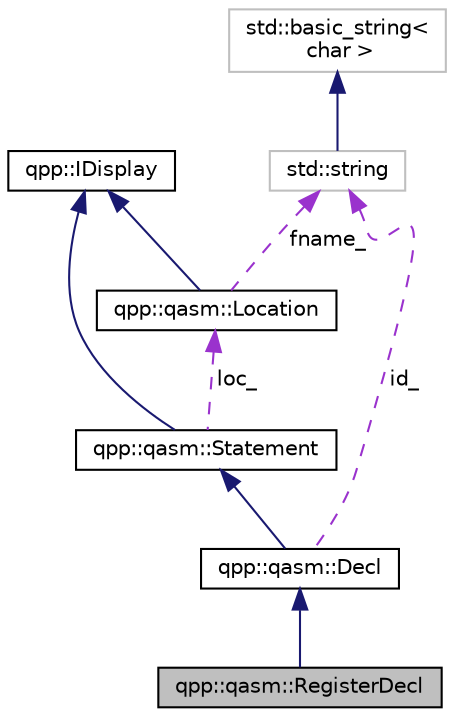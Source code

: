 digraph "qpp::qasm::RegisterDecl"
{
  edge [fontname="Helvetica",fontsize="10",labelfontname="Helvetica",labelfontsize="10"];
  node [fontname="Helvetica",fontsize="10",shape=record];
  Node4 [label="qpp::qasm::RegisterDecl",height=0.2,width=0.4,color="black", fillcolor="grey75", style="filled", fontcolor="black"];
  Node5 -> Node4 [dir="back",color="midnightblue",fontsize="10",style="solid",fontname="Helvetica"];
  Node5 [label="qpp::qasm::Decl",height=0.2,width=0.4,color="black", fillcolor="white", style="filled",URL="$classqpp_1_1qasm_1_1_decl.html",tooltip="Base class for openQASM declarations. "];
  Node6 -> Node5 [dir="back",color="midnightblue",fontsize="10",style="solid",fontname="Helvetica"];
  Node6 [label="qpp::qasm::Statement",height=0.2,width=0.4,color="black", fillcolor="white", style="filled",URL="$classqpp_1_1qasm_1_1_statement.html",tooltip="Base class for openQASM statements. "];
  Node7 -> Node6 [dir="back",color="midnightblue",fontsize="10",style="solid",fontname="Helvetica"];
  Node7 [label="qpp::IDisplay",height=0.2,width=0.4,color="black", fillcolor="white", style="filled",URL="$classqpp_1_1_i_display.html",tooltip="Abstract class (interface) that mandates the definition of virtual std::ostream& display(std::ostream..."];
  Node8 -> Node6 [dir="back",color="darkorchid3",fontsize="10",style="dashed",label=" loc_" ,fontname="Helvetica"];
  Node8 [label="qpp::qasm::Location",height=0.2,width=0.4,color="black", fillcolor="white", style="filled",URL="$classqpp_1_1qasm_1_1_location.html",tooltip="Source location class. "];
  Node7 -> Node8 [dir="back",color="midnightblue",fontsize="10",style="solid",fontname="Helvetica"];
  Node9 -> Node8 [dir="back",color="darkorchid3",fontsize="10",style="dashed",label=" fname_" ,fontname="Helvetica"];
  Node9 [label="std::string",height=0.2,width=0.4,color="grey75", fillcolor="white", style="filled",tooltip="STL class. "];
  Node10 -> Node9 [dir="back",color="midnightblue",fontsize="10",style="solid",fontname="Helvetica"];
  Node10 [label="std::basic_string\<\l char \>",height=0.2,width=0.4,color="grey75", fillcolor="white", style="filled",tooltip="STL class. "];
  Node9 -> Node5 [dir="back",color="darkorchid3",fontsize="10",style="dashed",label=" id_" ,fontname="Helvetica"];
}
